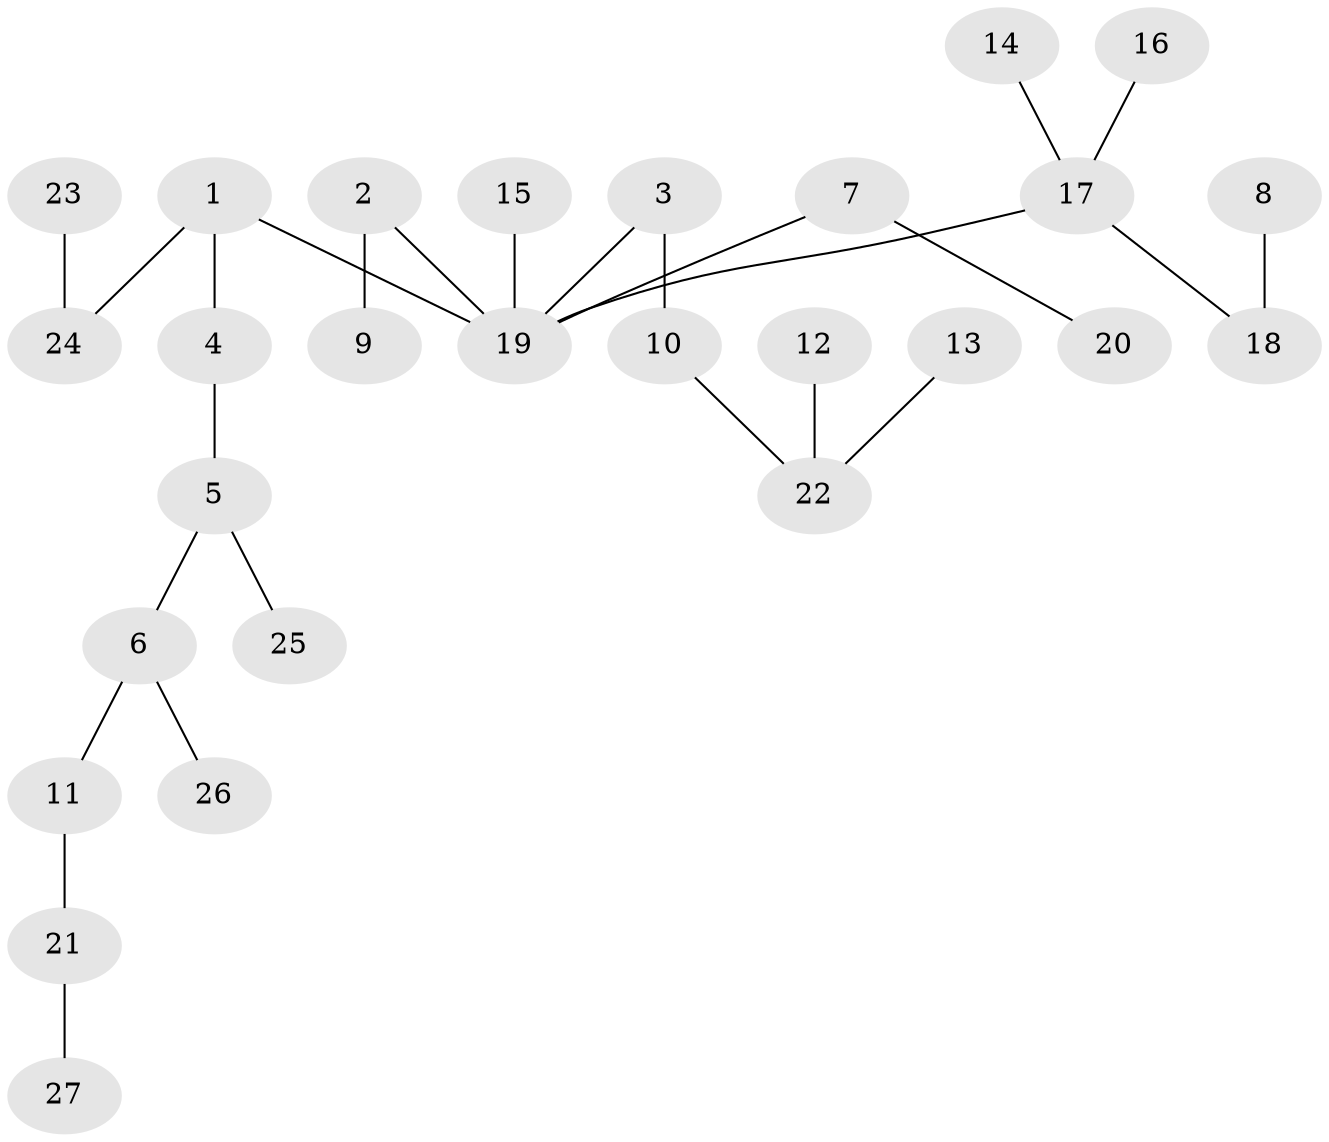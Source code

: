 // original degree distribution, {7: 0.018518518518518517, 2: 0.25925925925925924, 3: 0.1111111111111111, 4: 0.09259259259259259, 6: 0.018518518518518517, 1: 0.5}
// Generated by graph-tools (version 1.1) at 2025/02/03/09/25 03:02:28]
// undirected, 27 vertices, 26 edges
graph export_dot {
graph [start="1"]
  node [color=gray90,style=filled];
  1;
  2;
  3;
  4;
  5;
  6;
  7;
  8;
  9;
  10;
  11;
  12;
  13;
  14;
  15;
  16;
  17;
  18;
  19;
  20;
  21;
  22;
  23;
  24;
  25;
  26;
  27;
  1 -- 4 [weight=1.0];
  1 -- 19 [weight=1.0];
  1 -- 24 [weight=1.0];
  2 -- 9 [weight=1.0];
  2 -- 19 [weight=1.0];
  3 -- 10 [weight=1.0];
  3 -- 19 [weight=1.0];
  4 -- 5 [weight=1.0];
  5 -- 6 [weight=1.0];
  5 -- 25 [weight=1.0];
  6 -- 11 [weight=1.0];
  6 -- 26 [weight=1.0];
  7 -- 19 [weight=1.0];
  7 -- 20 [weight=1.0];
  8 -- 18 [weight=1.0];
  10 -- 22 [weight=1.0];
  11 -- 21 [weight=1.0];
  12 -- 22 [weight=1.0];
  13 -- 22 [weight=1.0];
  14 -- 17 [weight=1.0];
  15 -- 19 [weight=1.0];
  16 -- 17 [weight=1.0];
  17 -- 18 [weight=1.0];
  17 -- 19 [weight=1.0];
  21 -- 27 [weight=1.0];
  23 -- 24 [weight=1.0];
}
